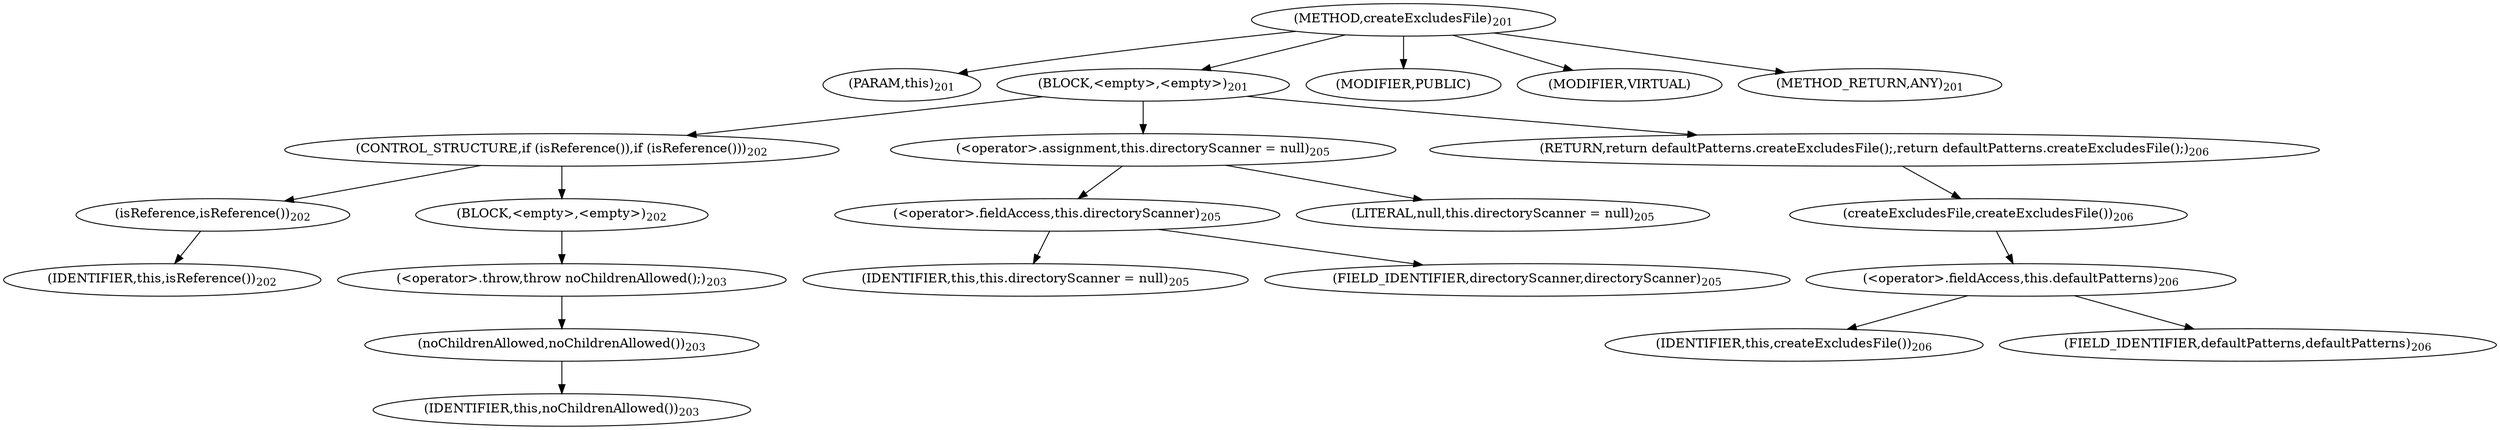 digraph "createExcludesFile" {  
"597" [label = <(METHOD,createExcludesFile)<SUB>201</SUB>> ]
"44" [label = <(PARAM,this)<SUB>201</SUB>> ]
"598" [label = <(BLOCK,&lt;empty&gt;,&lt;empty&gt;)<SUB>201</SUB>> ]
"599" [label = <(CONTROL_STRUCTURE,if (isReference()),if (isReference()))<SUB>202</SUB>> ]
"600" [label = <(isReference,isReference())<SUB>202</SUB>> ]
"43" [label = <(IDENTIFIER,this,isReference())<SUB>202</SUB>> ]
"601" [label = <(BLOCK,&lt;empty&gt;,&lt;empty&gt;)<SUB>202</SUB>> ]
"602" [label = <(&lt;operator&gt;.throw,throw noChildrenAllowed();)<SUB>203</SUB>> ]
"603" [label = <(noChildrenAllowed,noChildrenAllowed())<SUB>203</SUB>> ]
"45" [label = <(IDENTIFIER,this,noChildrenAllowed())<SUB>203</SUB>> ]
"604" [label = <(&lt;operator&gt;.assignment,this.directoryScanner = null)<SUB>205</SUB>> ]
"605" [label = <(&lt;operator&gt;.fieldAccess,this.directoryScanner)<SUB>205</SUB>> ]
"606" [label = <(IDENTIFIER,this,this.directoryScanner = null)<SUB>205</SUB>> ]
"607" [label = <(FIELD_IDENTIFIER,directoryScanner,directoryScanner)<SUB>205</SUB>> ]
"608" [label = <(LITERAL,null,this.directoryScanner = null)<SUB>205</SUB>> ]
"609" [label = <(RETURN,return defaultPatterns.createExcludesFile();,return defaultPatterns.createExcludesFile();)<SUB>206</SUB>> ]
"610" [label = <(createExcludesFile,createExcludesFile())<SUB>206</SUB>> ]
"611" [label = <(&lt;operator&gt;.fieldAccess,this.defaultPatterns)<SUB>206</SUB>> ]
"612" [label = <(IDENTIFIER,this,createExcludesFile())<SUB>206</SUB>> ]
"613" [label = <(FIELD_IDENTIFIER,defaultPatterns,defaultPatterns)<SUB>206</SUB>> ]
"614" [label = <(MODIFIER,PUBLIC)> ]
"615" [label = <(MODIFIER,VIRTUAL)> ]
"616" [label = <(METHOD_RETURN,ANY)<SUB>201</SUB>> ]
  "597" -> "44" 
  "597" -> "598" 
  "597" -> "614" 
  "597" -> "615" 
  "597" -> "616" 
  "598" -> "599" 
  "598" -> "604" 
  "598" -> "609" 
  "599" -> "600" 
  "599" -> "601" 
  "600" -> "43" 
  "601" -> "602" 
  "602" -> "603" 
  "603" -> "45" 
  "604" -> "605" 
  "604" -> "608" 
  "605" -> "606" 
  "605" -> "607" 
  "609" -> "610" 
  "610" -> "611" 
  "611" -> "612" 
  "611" -> "613" 
}
